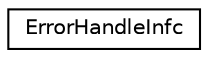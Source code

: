 digraph "类继承关系图"
{
  edge [fontname="Helvetica",fontsize="10",labelfontname="Helvetica",labelfontsize="10"];
  node [fontname="Helvetica",fontsize="10",shape=record];
  rankdir="LR";
  Node0 [label="ErrorHandleInfc",height=0.2,width=0.4,color="black", fillcolor="white", style="filled",URL="$class_error_handle_infc.html"];
}
